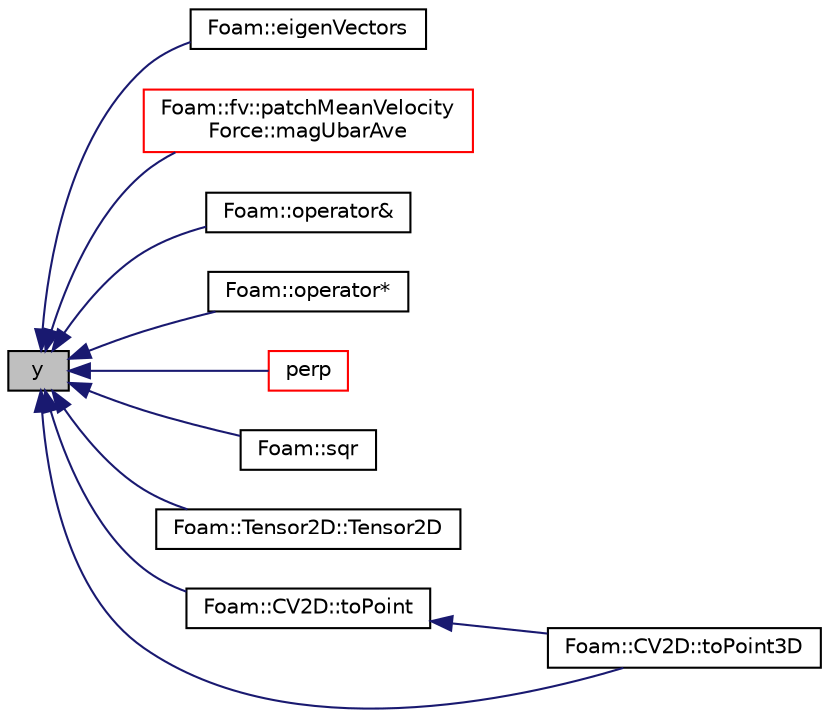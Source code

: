 digraph "y"
{
  bgcolor="transparent";
  edge [fontname="Helvetica",fontsize="10",labelfontname="Helvetica",labelfontsize="10"];
  node [fontname="Helvetica",fontsize="10",shape=record];
  rankdir="LR";
  Node1 [label="y",height=0.2,width=0.4,color="black", fillcolor="grey75", style="filled", fontcolor="black"];
  Node1 -> Node2 [dir="back",color="midnightblue",fontsize="10",style="solid",fontname="Helvetica"];
  Node2 [label="Foam::eigenVectors",height=0.2,width=0.4,color="black",URL="$a10733.html#a6189bbf2242e8854df6f0a7dce5d5c26"];
  Node1 -> Node3 [dir="back",color="midnightblue",fontsize="10",style="solid",fontname="Helvetica"];
  Node3 [label="Foam::fv::patchMeanVelocity\lForce::magUbarAve",height=0.2,width=0.4,color="red",URL="$a01809.html#a0dc931ae9f011d80d04154c891d43f0e",tooltip="Calculate and return the magnitude of the mean velocity. "];
  Node1 -> Node4 [dir="back",color="midnightblue",fontsize="10",style="solid",fontname="Helvetica"];
  Node4 [label="Foam::operator&",height=0.2,width=0.4,color="black",URL="$a10733.html#a0f5ec8772e87677601349bae6892cfc7",tooltip="Inner-product between a spherical tensor and a vector. "];
  Node1 -> Node5 [dir="back",color="midnightblue",fontsize="10",style="solid",fontname="Helvetica"];
  Node5 [label="Foam::operator*",height=0.2,width=0.4,color="black",URL="$a10733.html#a7e6806ec1bcc02bebb8b7de43df5612b",tooltip="Outer-product between two vectors. "];
  Node1 -> Node6 [dir="back",color="midnightblue",fontsize="10",style="solid",fontname="Helvetica"];
  Node6 [label="perp",height=0.2,width=0.4,color="red",URL="$a02792.html#a6a37d7c228cad7ed3933827e201bf5b5",tooltip="Perp dot product (dot product with perpendicular vector) "];
  Node1 -> Node7 [dir="back",color="midnightblue",fontsize="10",style="solid",fontname="Helvetica"];
  Node7 [label="Foam::sqr",height=0.2,width=0.4,color="black",URL="$a10733.html#af4809dafd7b46552655fe0aa541f1bd9"];
  Node1 -> Node8 [dir="back",color="midnightblue",fontsize="10",style="solid",fontname="Helvetica"];
  Node8 [label="Foam::Tensor2D::Tensor2D",height=0.2,width=0.4,color="black",URL="$a02566.html#a29640d64cf55b847fd12f27b241621e2",tooltip="Construct given the two vectors. "];
  Node1 -> Node9 [dir="back",color="midnightblue",fontsize="10",style="solid",fontname="Helvetica"];
  Node9 [label="Foam::CV2D::toPoint",height=0.2,width=0.4,color="black",URL="$a00452.html#af397a82a1a0172ff30c3feb27e7b5a1d"];
  Node9 -> Node10 [dir="back",color="midnightblue",fontsize="10",style="solid",fontname="Helvetica"];
  Node10 [label="Foam::CV2D::toPoint3D",height=0.2,width=0.4,color="black",URL="$a00452.html#a6e3f292deea1b3bed75b11c95017c206"];
  Node1 -> Node10 [dir="back",color="midnightblue",fontsize="10",style="solid",fontname="Helvetica"];
}
